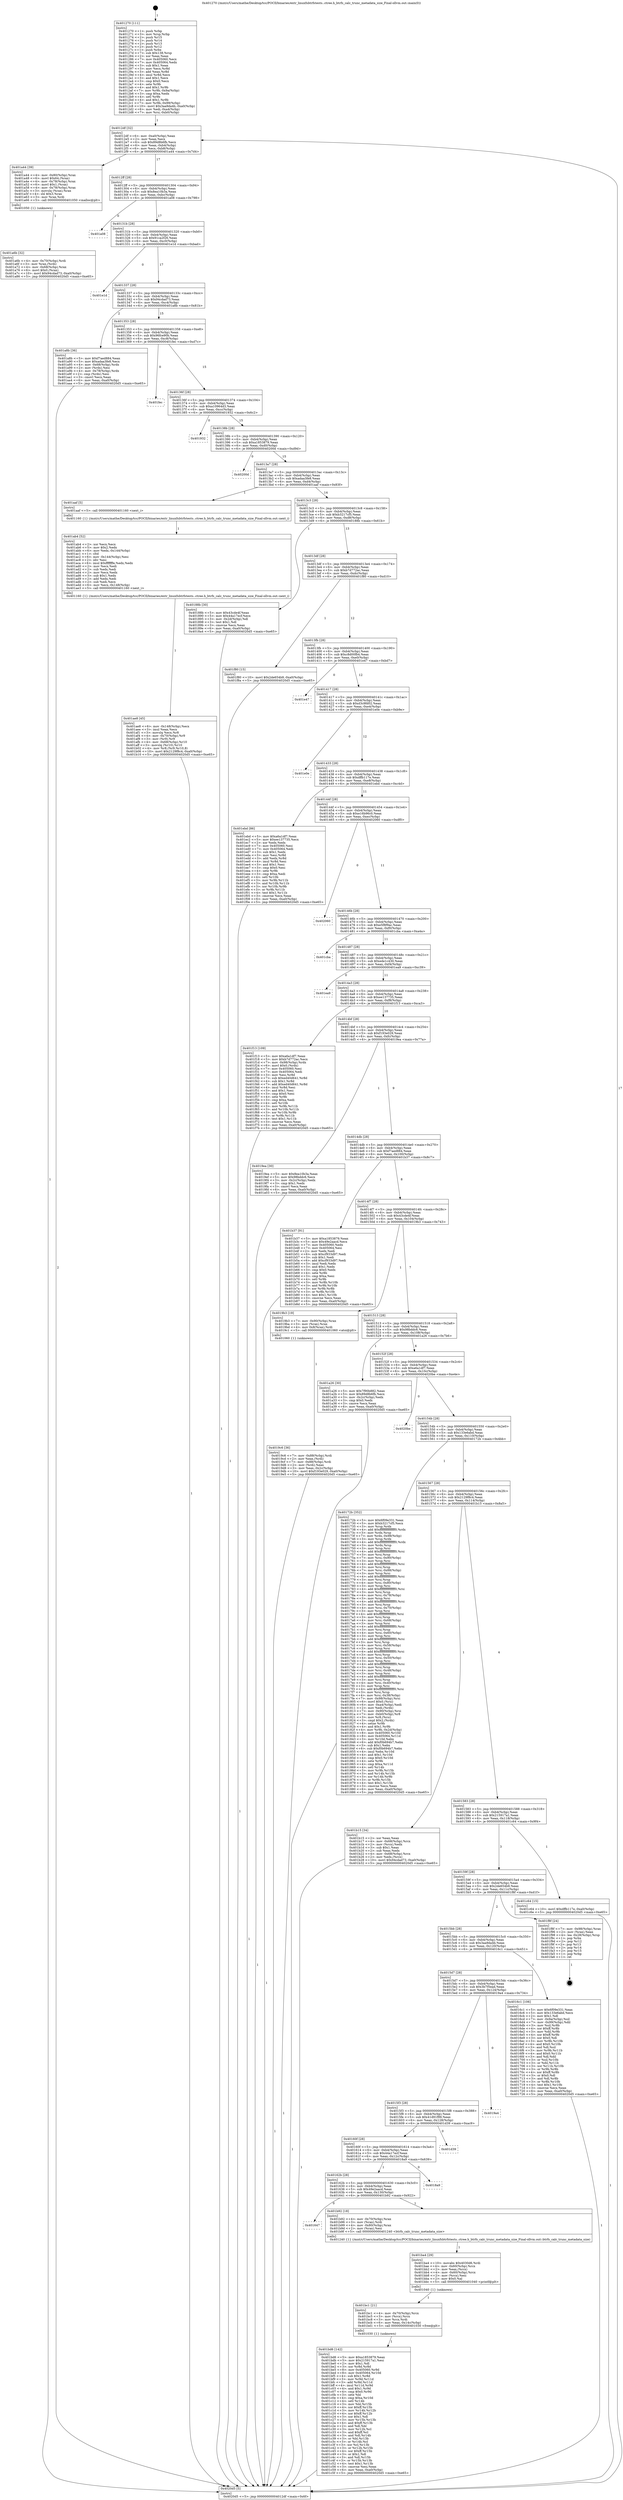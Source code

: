 digraph "0x401270" {
  label = "0x401270 (/mnt/c/Users/mathe/Desktop/tcc/POCII/binaries/extr_linuxfsbtrfstests..ctree.h_btrfs_calc_trunc_metadata_size_Final-ollvm.out::main(0))"
  labelloc = "t"
  node[shape=record]

  Entry [label="",width=0.3,height=0.3,shape=circle,fillcolor=black,style=filled]
  "0x4012df" [label="{
     0x4012df [32]\l
     | [instrs]\l
     &nbsp;&nbsp;0x4012df \<+6\>: mov -0xa0(%rbp),%eax\l
     &nbsp;&nbsp;0x4012e5 \<+2\>: mov %eax,%ecx\l
     &nbsp;&nbsp;0x4012e7 \<+6\>: sub $0x89d8b6fb,%ecx\l
     &nbsp;&nbsp;0x4012ed \<+6\>: mov %eax,-0xb4(%rbp)\l
     &nbsp;&nbsp;0x4012f3 \<+6\>: mov %ecx,-0xb8(%rbp)\l
     &nbsp;&nbsp;0x4012f9 \<+6\>: je 0000000000401a44 \<main+0x7d4\>\l
  }"]
  "0x401a44" [label="{
     0x401a44 [39]\l
     | [instrs]\l
     &nbsp;&nbsp;0x401a44 \<+4\>: mov -0x80(%rbp),%rax\l
     &nbsp;&nbsp;0x401a48 \<+6\>: movl $0x64,(%rax)\l
     &nbsp;&nbsp;0x401a4e \<+4\>: mov -0x78(%rbp),%rax\l
     &nbsp;&nbsp;0x401a52 \<+6\>: movl $0x1,(%rax)\l
     &nbsp;&nbsp;0x401a58 \<+4\>: mov -0x78(%rbp),%rax\l
     &nbsp;&nbsp;0x401a5c \<+3\>: movslq (%rax),%rax\l
     &nbsp;&nbsp;0x401a5f \<+4\>: shl $0x3,%rax\l
     &nbsp;&nbsp;0x401a63 \<+3\>: mov %rax,%rdi\l
     &nbsp;&nbsp;0x401a66 \<+5\>: call 0000000000401050 \<malloc@plt\>\l
     | [calls]\l
     &nbsp;&nbsp;0x401050 \{1\} (unknown)\l
  }"]
  "0x4012ff" [label="{
     0x4012ff [28]\l
     | [instrs]\l
     &nbsp;&nbsp;0x4012ff \<+5\>: jmp 0000000000401304 \<main+0x94\>\l
     &nbsp;&nbsp;0x401304 \<+6\>: mov -0xb4(%rbp),%eax\l
     &nbsp;&nbsp;0x40130a \<+5\>: sub $0x8ea10b3a,%eax\l
     &nbsp;&nbsp;0x40130f \<+6\>: mov %eax,-0xbc(%rbp)\l
     &nbsp;&nbsp;0x401315 \<+6\>: je 0000000000401a08 \<main+0x798\>\l
  }"]
  Exit [label="",width=0.3,height=0.3,shape=circle,fillcolor=black,style=filled,peripheries=2]
  "0x401a08" [label="{
     0x401a08\l
  }", style=dashed]
  "0x40131b" [label="{
     0x40131b [28]\l
     | [instrs]\l
     &nbsp;&nbsp;0x40131b \<+5\>: jmp 0000000000401320 \<main+0xb0\>\l
     &nbsp;&nbsp;0x401320 \<+6\>: mov -0xb4(%rbp),%eax\l
     &nbsp;&nbsp;0x401326 \<+5\>: sub $0x91ca2f26,%eax\l
     &nbsp;&nbsp;0x40132b \<+6\>: mov %eax,-0xc0(%rbp)\l
     &nbsp;&nbsp;0x401331 \<+6\>: je 0000000000401e1d \<main+0xbad\>\l
  }"]
  "0x401bd6" [label="{
     0x401bd6 [142]\l
     | [instrs]\l
     &nbsp;&nbsp;0x401bd6 \<+5\>: mov $0xa1853879,%eax\l
     &nbsp;&nbsp;0x401bdb \<+5\>: mov $0x215917a1,%esi\l
     &nbsp;&nbsp;0x401be0 \<+2\>: mov $0x1,%dl\l
     &nbsp;&nbsp;0x401be2 \<+3\>: xor %r8d,%r8d\l
     &nbsp;&nbsp;0x401be5 \<+8\>: mov 0x405060,%r9d\l
     &nbsp;&nbsp;0x401bed \<+8\>: mov 0x405064,%r10d\l
     &nbsp;&nbsp;0x401bf5 \<+4\>: sub $0x1,%r8d\l
     &nbsp;&nbsp;0x401bf9 \<+3\>: mov %r9d,%r11d\l
     &nbsp;&nbsp;0x401bfc \<+3\>: add %r8d,%r11d\l
     &nbsp;&nbsp;0x401bff \<+4\>: imul %r11d,%r9d\l
     &nbsp;&nbsp;0x401c03 \<+4\>: and $0x1,%r9d\l
     &nbsp;&nbsp;0x401c07 \<+4\>: cmp $0x0,%r9d\l
     &nbsp;&nbsp;0x401c0b \<+3\>: sete %bl\l
     &nbsp;&nbsp;0x401c0e \<+4\>: cmp $0xa,%r10d\l
     &nbsp;&nbsp;0x401c12 \<+4\>: setl %r14b\l
     &nbsp;&nbsp;0x401c16 \<+3\>: mov %bl,%r15b\l
     &nbsp;&nbsp;0x401c19 \<+4\>: xor $0xff,%r15b\l
     &nbsp;&nbsp;0x401c1d \<+3\>: mov %r14b,%r12b\l
     &nbsp;&nbsp;0x401c20 \<+4\>: xor $0xff,%r12b\l
     &nbsp;&nbsp;0x401c24 \<+3\>: xor $0x1,%dl\l
     &nbsp;&nbsp;0x401c27 \<+3\>: mov %r15b,%r13b\l
     &nbsp;&nbsp;0x401c2a \<+4\>: and $0xff,%r13b\l
     &nbsp;&nbsp;0x401c2e \<+2\>: and %dl,%bl\l
     &nbsp;&nbsp;0x401c30 \<+3\>: mov %r12b,%cl\l
     &nbsp;&nbsp;0x401c33 \<+3\>: and $0xff,%cl\l
     &nbsp;&nbsp;0x401c36 \<+3\>: and %dl,%r14b\l
     &nbsp;&nbsp;0x401c39 \<+3\>: or %bl,%r13b\l
     &nbsp;&nbsp;0x401c3c \<+3\>: or %r14b,%cl\l
     &nbsp;&nbsp;0x401c3f \<+3\>: xor %cl,%r13b\l
     &nbsp;&nbsp;0x401c42 \<+3\>: or %r12b,%r15b\l
     &nbsp;&nbsp;0x401c45 \<+4\>: xor $0xff,%r15b\l
     &nbsp;&nbsp;0x401c49 \<+3\>: or $0x1,%dl\l
     &nbsp;&nbsp;0x401c4c \<+3\>: and %dl,%r15b\l
     &nbsp;&nbsp;0x401c4f \<+3\>: or %r15b,%r13b\l
     &nbsp;&nbsp;0x401c52 \<+4\>: test $0x1,%r13b\l
     &nbsp;&nbsp;0x401c56 \<+3\>: cmovne %esi,%eax\l
     &nbsp;&nbsp;0x401c59 \<+6\>: mov %eax,-0xa0(%rbp)\l
     &nbsp;&nbsp;0x401c5f \<+5\>: jmp 00000000004020d5 \<main+0xe65\>\l
  }"]
  "0x401e1d" [label="{
     0x401e1d\l
  }", style=dashed]
  "0x401337" [label="{
     0x401337 [28]\l
     | [instrs]\l
     &nbsp;&nbsp;0x401337 \<+5\>: jmp 000000000040133c \<main+0xcc\>\l
     &nbsp;&nbsp;0x40133c \<+6\>: mov -0xb4(%rbp),%eax\l
     &nbsp;&nbsp;0x401342 \<+5\>: sub $0x94cdad73,%eax\l
     &nbsp;&nbsp;0x401347 \<+6\>: mov %eax,-0xc4(%rbp)\l
     &nbsp;&nbsp;0x40134d \<+6\>: je 0000000000401a8b \<main+0x81b\>\l
  }"]
  "0x401bc1" [label="{
     0x401bc1 [21]\l
     | [instrs]\l
     &nbsp;&nbsp;0x401bc1 \<+4\>: mov -0x70(%rbp),%rcx\l
     &nbsp;&nbsp;0x401bc5 \<+3\>: mov (%rcx),%rcx\l
     &nbsp;&nbsp;0x401bc8 \<+3\>: mov %rcx,%rdi\l
     &nbsp;&nbsp;0x401bcb \<+6\>: mov %eax,-0x14c(%rbp)\l
     &nbsp;&nbsp;0x401bd1 \<+5\>: call 0000000000401030 \<free@plt\>\l
     | [calls]\l
     &nbsp;&nbsp;0x401030 \{1\} (unknown)\l
  }"]
  "0x401a8b" [label="{
     0x401a8b [36]\l
     | [instrs]\l
     &nbsp;&nbsp;0x401a8b \<+5\>: mov $0xf7aed884,%eax\l
     &nbsp;&nbsp;0x401a90 \<+5\>: mov $0xadaa3fe8,%ecx\l
     &nbsp;&nbsp;0x401a95 \<+4\>: mov -0x68(%rbp),%rdx\l
     &nbsp;&nbsp;0x401a99 \<+2\>: mov (%rdx),%esi\l
     &nbsp;&nbsp;0x401a9b \<+4\>: mov -0x78(%rbp),%rdx\l
     &nbsp;&nbsp;0x401a9f \<+2\>: cmp (%rdx),%esi\l
     &nbsp;&nbsp;0x401aa1 \<+3\>: cmovl %ecx,%eax\l
     &nbsp;&nbsp;0x401aa4 \<+6\>: mov %eax,-0xa0(%rbp)\l
     &nbsp;&nbsp;0x401aaa \<+5\>: jmp 00000000004020d5 \<main+0xe65\>\l
  }"]
  "0x401353" [label="{
     0x401353 [28]\l
     | [instrs]\l
     &nbsp;&nbsp;0x401353 \<+5\>: jmp 0000000000401358 \<main+0xe8\>\l
     &nbsp;&nbsp;0x401358 \<+6\>: mov -0xb4(%rbp),%eax\l
     &nbsp;&nbsp;0x40135e \<+5\>: sub $0x96fce90b,%eax\l
     &nbsp;&nbsp;0x401363 \<+6\>: mov %eax,-0xc8(%rbp)\l
     &nbsp;&nbsp;0x401369 \<+6\>: je 0000000000401fec \<main+0xd7c\>\l
  }"]
  "0x401ba4" [label="{
     0x401ba4 [29]\l
     | [instrs]\l
     &nbsp;&nbsp;0x401ba4 \<+10\>: movabs $0x4030d6,%rdi\l
     &nbsp;&nbsp;0x401bae \<+4\>: mov -0x60(%rbp),%rcx\l
     &nbsp;&nbsp;0x401bb2 \<+2\>: mov %eax,(%rcx)\l
     &nbsp;&nbsp;0x401bb4 \<+4\>: mov -0x60(%rbp),%rcx\l
     &nbsp;&nbsp;0x401bb8 \<+2\>: mov (%rcx),%esi\l
     &nbsp;&nbsp;0x401bba \<+2\>: mov $0x0,%al\l
     &nbsp;&nbsp;0x401bbc \<+5\>: call 0000000000401040 \<printf@plt\>\l
     | [calls]\l
     &nbsp;&nbsp;0x401040 \{1\} (unknown)\l
  }"]
  "0x401fec" [label="{
     0x401fec\l
  }", style=dashed]
  "0x40136f" [label="{
     0x40136f [28]\l
     | [instrs]\l
     &nbsp;&nbsp;0x40136f \<+5\>: jmp 0000000000401374 \<main+0x104\>\l
     &nbsp;&nbsp;0x401374 \<+6\>: mov -0xb4(%rbp),%eax\l
     &nbsp;&nbsp;0x40137a \<+5\>: sub $0xa10964d3,%eax\l
     &nbsp;&nbsp;0x40137f \<+6\>: mov %eax,-0xcc(%rbp)\l
     &nbsp;&nbsp;0x401385 \<+6\>: je 0000000000401932 \<main+0x6c2\>\l
  }"]
  "0x401647" [label="{
     0x401647\l
  }", style=dashed]
  "0x401932" [label="{
     0x401932\l
  }", style=dashed]
  "0x40138b" [label="{
     0x40138b [28]\l
     | [instrs]\l
     &nbsp;&nbsp;0x40138b \<+5\>: jmp 0000000000401390 \<main+0x120\>\l
     &nbsp;&nbsp;0x401390 \<+6\>: mov -0xb4(%rbp),%eax\l
     &nbsp;&nbsp;0x401396 \<+5\>: sub $0xa1853879,%eax\l
     &nbsp;&nbsp;0x40139b \<+6\>: mov %eax,-0xd0(%rbp)\l
     &nbsp;&nbsp;0x4013a1 \<+6\>: je 000000000040200d \<main+0xd9d\>\l
  }"]
  "0x401b92" [label="{
     0x401b92 [18]\l
     | [instrs]\l
     &nbsp;&nbsp;0x401b92 \<+4\>: mov -0x70(%rbp),%rax\l
     &nbsp;&nbsp;0x401b96 \<+3\>: mov (%rax),%rdi\l
     &nbsp;&nbsp;0x401b99 \<+4\>: mov -0x80(%rbp),%rax\l
     &nbsp;&nbsp;0x401b9d \<+2\>: mov (%rax),%esi\l
     &nbsp;&nbsp;0x401b9f \<+5\>: call 0000000000401240 \<btrfs_calc_trunc_metadata_size\>\l
     | [calls]\l
     &nbsp;&nbsp;0x401240 \{1\} (/mnt/c/Users/mathe/Desktop/tcc/POCII/binaries/extr_linuxfsbtrfstests..ctree.h_btrfs_calc_trunc_metadata_size_Final-ollvm.out::btrfs_calc_trunc_metadata_size)\l
  }"]
  "0x40200d" [label="{
     0x40200d\l
  }", style=dashed]
  "0x4013a7" [label="{
     0x4013a7 [28]\l
     | [instrs]\l
     &nbsp;&nbsp;0x4013a7 \<+5\>: jmp 00000000004013ac \<main+0x13c\>\l
     &nbsp;&nbsp;0x4013ac \<+6\>: mov -0xb4(%rbp),%eax\l
     &nbsp;&nbsp;0x4013b2 \<+5\>: sub $0xadaa3fe8,%eax\l
     &nbsp;&nbsp;0x4013b7 \<+6\>: mov %eax,-0xd4(%rbp)\l
     &nbsp;&nbsp;0x4013bd \<+6\>: je 0000000000401aaf \<main+0x83f\>\l
  }"]
  "0x40162b" [label="{
     0x40162b [28]\l
     | [instrs]\l
     &nbsp;&nbsp;0x40162b \<+5\>: jmp 0000000000401630 \<main+0x3c0\>\l
     &nbsp;&nbsp;0x401630 \<+6\>: mov -0xb4(%rbp),%eax\l
     &nbsp;&nbsp;0x401636 \<+5\>: sub $0x49e2aacd,%eax\l
     &nbsp;&nbsp;0x40163b \<+6\>: mov %eax,-0x130(%rbp)\l
     &nbsp;&nbsp;0x401641 \<+6\>: je 0000000000401b92 \<main+0x922\>\l
  }"]
  "0x401aaf" [label="{
     0x401aaf [5]\l
     | [instrs]\l
     &nbsp;&nbsp;0x401aaf \<+5\>: call 0000000000401160 \<next_i\>\l
     | [calls]\l
     &nbsp;&nbsp;0x401160 \{1\} (/mnt/c/Users/mathe/Desktop/tcc/POCII/binaries/extr_linuxfsbtrfstests..ctree.h_btrfs_calc_trunc_metadata_size_Final-ollvm.out::next_i)\l
  }"]
  "0x4013c3" [label="{
     0x4013c3 [28]\l
     | [instrs]\l
     &nbsp;&nbsp;0x4013c3 \<+5\>: jmp 00000000004013c8 \<main+0x158\>\l
     &nbsp;&nbsp;0x4013c8 \<+6\>: mov -0xb4(%rbp),%eax\l
     &nbsp;&nbsp;0x4013ce \<+5\>: sub $0xb3217cf5,%eax\l
     &nbsp;&nbsp;0x4013d3 \<+6\>: mov %eax,-0xd8(%rbp)\l
     &nbsp;&nbsp;0x4013d9 \<+6\>: je 000000000040188b \<main+0x61b\>\l
  }"]
  "0x4018a9" [label="{
     0x4018a9\l
  }", style=dashed]
  "0x40188b" [label="{
     0x40188b [30]\l
     | [instrs]\l
     &nbsp;&nbsp;0x40188b \<+5\>: mov $0x43cde4f,%eax\l
     &nbsp;&nbsp;0x401890 \<+5\>: mov $0x44a17ecf,%ecx\l
     &nbsp;&nbsp;0x401895 \<+3\>: mov -0x2d(%rbp),%dl\l
     &nbsp;&nbsp;0x401898 \<+3\>: test $0x1,%dl\l
     &nbsp;&nbsp;0x40189b \<+3\>: cmovne %ecx,%eax\l
     &nbsp;&nbsp;0x40189e \<+6\>: mov %eax,-0xa0(%rbp)\l
     &nbsp;&nbsp;0x4018a4 \<+5\>: jmp 00000000004020d5 \<main+0xe65\>\l
  }"]
  "0x4013df" [label="{
     0x4013df [28]\l
     | [instrs]\l
     &nbsp;&nbsp;0x4013df \<+5\>: jmp 00000000004013e4 \<main+0x174\>\l
     &nbsp;&nbsp;0x4013e4 \<+6\>: mov -0xb4(%rbp),%eax\l
     &nbsp;&nbsp;0x4013ea \<+5\>: sub $0xb7d772ac,%eax\l
     &nbsp;&nbsp;0x4013ef \<+6\>: mov %eax,-0xdc(%rbp)\l
     &nbsp;&nbsp;0x4013f5 \<+6\>: je 0000000000401f80 \<main+0xd10\>\l
  }"]
  "0x40160f" [label="{
     0x40160f [28]\l
     | [instrs]\l
     &nbsp;&nbsp;0x40160f \<+5\>: jmp 0000000000401614 \<main+0x3a4\>\l
     &nbsp;&nbsp;0x401614 \<+6\>: mov -0xb4(%rbp),%eax\l
     &nbsp;&nbsp;0x40161a \<+5\>: sub $0x44a17ecf,%eax\l
     &nbsp;&nbsp;0x40161f \<+6\>: mov %eax,-0x12c(%rbp)\l
     &nbsp;&nbsp;0x401625 \<+6\>: je 00000000004018a9 \<main+0x639\>\l
  }"]
  "0x401f80" [label="{
     0x401f80 [15]\l
     | [instrs]\l
     &nbsp;&nbsp;0x401f80 \<+10\>: movl $0x2de654b9,-0xa0(%rbp)\l
     &nbsp;&nbsp;0x401f8a \<+5\>: jmp 00000000004020d5 \<main+0xe65\>\l
  }"]
  "0x4013fb" [label="{
     0x4013fb [28]\l
     | [instrs]\l
     &nbsp;&nbsp;0x4013fb \<+5\>: jmp 0000000000401400 \<main+0x190\>\l
     &nbsp;&nbsp;0x401400 \<+6\>: mov -0xb4(%rbp),%eax\l
     &nbsp;&nbsp;0x401406 \<+5\>: sub $0xc8d00fb4,%eax\l
     &nbsp;&nbsp;0x40140b \<+6\>: mov %eax,-0xe0(%rbp)\l
     &nbsp;&nbsp;0x401411 \<+6\>: je 0000000000401e47 \<main+0xbd7\>\l
  }"]
  "0x401d39" [label="{
     0x401d39\l
  }", style=dashed]
  "0x401e47" [label="{
     0x401e47\l
  }", style=dashed]
  "0x401417" [label="{
     0x401417 [28]\l
     | [instrs]\l
     &nbsp;&nbsp;0x401417 \<+5\>: jmp 000000000040141c \<main+0x1ac\>\l
     &nbsp;&nbsp;0x40141c \<+6\>: mov -0xb4(%rbp),%eax\l
     &nbsp;&nbsp;0x401422 \<+5\>: sub $0xd3c9fd02,%eax\l
     &nbsp;&nbsp;0x401427 \<+6\>: mov %eax,-0xe4(%rbp)\l
     &nbsp;&nbsp;0x40142d \<+6\>: je 0000000000401e0e \<main+0xb9e\>\l
  }"]
  "0x4015f3" [label="{
     0x4015f3 [28]\l
     | [instrs]\l
     &nbsp;&nbsp;0x4015f3 \<+5\>: jmp 00000000004015f8 \<main+0x388\>\l
     &nbsp;&nbsp;0x4015f8 \<+6\>: mov -0xb4(%rbp),%eax\l
     &nbsp;&nbsp;0x4015fe \<+5\>: sub $0x41d91f99,%eax\l
     &nbsp;&nbsp;0x401603 \<+6\>: mov %eax,-0x128(%rbp)\l
     &nbsp;&nbsp;0x401609 \<+6\>: je 0000000000401d39 \<main+0xac9\>\l
  }"]
  "0x401e0e" [label="{
     0x401e0e\l
  }", style=dashed]
  "0x401433" [label="{
     0x401433 [28]\l
     | [instrs]\l
     &nbsp;&nbsp;0x401433 \<+5\>: jmp 0000000000401438 \<main+0x1c8\>\l
     &nbsp;&nbsp;0x401438 \<+6\>: mov -0xb4(%rbp),%eax\l
     &nbsp;&nbsp;0x40143e \<+5\>: sub $0xdffb117e,%eax\l
     &nbsp;&nbsp;0x401443 \<+6\>: mov %eax,-0xe8(%rbp)\l
     &nbsp;&nbsp;0x401449 \<+6\>: je 0000000000401ebd \<main+0xc4d\>\l
  }"]
  "0x4019a4" [label="{
     0x4019a4\l
  }", style=dashed]
  "0x401ebd" [label="{
     0x401ebd [86]\l
     | [instrs]\l
     &nbsp;&nbsp;0x401ebd \<+5\>: mov $0xa6a1df7,%eax\l
     &nbsp;&nbsp;0x401ec2 \<+5\>: mov $0xee137735,%ecx\l
     &nbsp;&nbsp;0x401ec7 \<+2\>: xor %edx,%edx\l
     &nbsp;&nbsp;0x401ec9 \<+7\>: mov 0x405060,%esi\l
     &nbsp;&nbsp;0x401ed0 \<+7\>: mov 0x405064,%edi\l
     &nbsp;&nbsp;0x401ed7 \<+3\>: sub $0x1,%edx\l
     &nbsp;&nbsp;0x401eda \<+3\>: mov %esi,%r8d\l
     &nbsp;&nbsp;0x401edd \<+3\>: add %edx,%r8d\l
     &nbsp;&nbsp;0x401ee0 \<+4\>: imul %r8d,%esi\l
     &nbsp;&nbsp;0x401ee4 \<+3\>: and $0x1,%esi\l
     &nbsp;&nbsp;0x401ee7 \<+3\>: cmp $0x0,%esi\l
     &nbsp;&nbsp;0x401eea \<+4\>: sete %r9b\l
     &nbsp;&nbsp;0x401eee \<+3\>: cmp $0xa,%edi\l
     &nbsp;&nbsp;0x401ef1 \<+4\>: setl %r10b\l
     &nbsp;&nbsp;0x401ef5 \<+3\>: mov %r9b,%r11b\l
     &nbsp;&nbsp;0x401ef8 \<+3\>: and %r10b,%r11b\l
     &nbsp;&nbsp;0x401efb \<+3\>: xor %r10b,%r9b\l
     &nbsp;&nbsp;0x401efe \<+3\>: or %r9b,%r11b\l
     &nbsp;&nbsp;0x401f01 \<+4\>: test $0x1,%r11b\l
     &nbsp;&nbsp;0x401f05 \<+3\>: cmovne %ecx,%eax\l
     &nbsp;&nbsp;0x401f08 \<+6\>: mov %eax,-0xa0(%rbp)\l
     &nbsp;&nbsp;0x401f0e \<+5\>: jmp 00000000004020d5 \<main+0xe65\>\l
  }"]
  "0x40144f" [label="{
     0x40144f [28]\l
     | [instrs]\l
     &nbsp;&nbsp;0x40144f \<+5\>: jmp 0000000000401454 \<main+0x1e4\>\l
     &nbsp;&nbsp;0x401454 \<+6\>: mov -0xb4(%rbp),%eax\l
     &nbsp;&nbsp;0x40145a \<+5\>: sub $0xe16b96c0,%eax\l
     &nbsp;&nbsp;0x40145f \<+6\>: mov %eax,-0xec(%rbp)\l
     &nbsp;&nbsp;0x401465 \<+6\>: je 0000000000402060 \<main+0xdf0\>\l
  }"]
  "0x401ae8" [label="{
     0x401ae8 [45]\l
     | [instrs]\l
     &nbsp;&nbsp;0x401ae8 \<+6\>: mov -0x148(%rbp),%ecx\l
     &nbsp;&nbsp;0x401aee \<+3\>: imul %eax,%ecx\l
     &nbsp;&nbsp;0x401af1 \<+3\>: movslq %ecx,%r8\l
     &nbsp;&nbsp;0x401af4 \<+4\>: mov -0x70(%rbp),%r9\l
     &nbsp;&nbsp;0x401af8 \<+3\>: mov (%r9),%r9\l
     &nbsp;&nbsp;0x401afb \<+4\>: mov -0x68(%rbp),%r10\l
     &nbsp;&nbsp;0x401aff \<+3\>: movslq (%r10),%r10\l
     &nbsp;&nbsp;0x401b02 \<+4\>: mov %r8,(%r9,%r10,8)\l
     &nbsp;&nbsp;0x401b06 \<+10\>: movl $0x2129f8c4,-0xa0(%rbp)\l
     &nbsp;&nbsp;0x401b10 \<+5\>: jmp 00000000004020d5 \<main+0xe65\>\l
  }"]
  "0x402060" [label="{
     0x402060\l
  }", style=dashed]
  "0x40146b" [label="{
     0x40146b [28]\l
     | [instrs]\l
     &nbsp;&nbsp;0x40146b \<+5\>: jmp 0000000000401470 \<main+0x200\>\l
     &nbsp;&nbsp;0x401470 \<+6\>: mov -0xb4(%rbp),%eax\l
     &nbsp;&nbsp;0x401476 \<+5\>: sub $0xe5f8f9ac,%eax\l
     &nbsp;&nbsp;0x40147b \<+6\>: mov %eax,-0xf0(%rbp)\l
     &nbsp;&nbsp;0x401481 \<+6\>: je 0000000000401cba \<main+0xa4a\>\l
  }"]
  "0x401ab4" [label="{
     0x401ab4 [52]\l
     | [instrs]\l
     &nbsp;&nbsp;0x401ab4 \<+2\>: xor %ecx,%ecx\l
     &nbsp;&nbsp;0x401ab6 \<+5\>: mov $0x2,%edx\l
     &nbsp;&nbsp;0x401abb \<+6\>: mov %edx,-0x144(%rbp)\l
     &nbsp;&nbsp;0x401ac1 \<+1\>: cltd\l
     &nbsp;&nbsp;0x401ac2 \<+6\>: mov -0x144(%rbp),%esi\l
     &nbsp;&nbsp;0x401ac8 \<+2\>: idiv %esi\l
     &nbsp;&nbsp;0x401aca \<+6\>: imul $0xfffffffe,%edx,%edx\l
     &nbsp;&nbsp;0x401ad0 \<+2\>: mov %ecx,%edi\l
     &nbsp;&nbsp;0x401ad2 \<+2\>: sub %edx,%edi\l
     &nbsp;&nbsp;0x401ad4 \<+2\>: mov %ecx,%edx\l
     &nbsp;&nbsp;0x401ad6 \<+3\>: sub $0x1,%edx\l
     &nbsp;&nbsp;0x401ad9 \<+2\>: add %edx,%edi\l
     &nbsp;&nbsp;0x401adb \<+2\>: sub %edi,%ecx\l
     &nbsp;&nbsp;0x401add \<+6\>: mov %ecx,-0x148(%rbp)\l
     &nbsp;&nbsp;0x401ae3 \<+5\>: call 0000000000401160 \<next_i\>\l
     | [calls]\l
     &nbsp;&nbsp;0x401160 \{1\} (/mnt/c/Users/mathe/Desktop/tcc/POCII/binaries/extr_linuxfsbtrfstests..ctree.h_btrfs_calc_trunc_metadata_size_Final-ollvm.out::next_i)\l
  }"]
  "0x401cba" [label="{
     0x401cba\l
  }", style=dashed]
  "0x401487" [label="{
     0x401487 [28]\l
     | [instrs]\l
     &nbsp;&nbsp;0x401487 \<+5\>: jmp 000000000040148c \<main+0x21c\>\l
     &nbsp;&nbsp;0x40148c \<+6\>: mov -0xb4(%rbp),%eax\l
     &nbsp;&nbsp;0x401492 \<+5\>: sub $0xede1c430,%eax\l
     &nbsp;&nbsp;0x401497 \<+6\>: mov %eax,-0xf4(%rbp)\l
     &nbsp;&nbsp;0x40149d \<+6\>: je 0000000000401ea9 \<main+0xc39\>\l
  }"]
  "0x401a6b" [label="{
     0x401a6b [32]\l
     | [instrs]\l
     &nbsp;&nbsp;0x401a6b \<+4\>: mov -0x70(%rbp),%rdi\l
     &nbsp;&nbsp;0x401a6f \<+3\>: mov %rax,(%rdi)\l
     &nbsp;&nbsp;0x401a72 \<+4\>: mov -0x68(%rbp),%rax\l
     &nbsp;&nbsp;0x401a76 \<+6\>: movl $0x0,(%rax)\l
     &nbsp;&nbsp;0x401a7c \<+10\>: movl $0x94cdad73,-0xa0(%rbp)\l
     &nbsp;&nbsp;0x401a86 \<+5\>: jmp 00000000004020d5 \<main+0xe65\>\l
  }"]
  "0x401ea9" [label="{
     0x401ea9\l
  }", style=dashed]
  "0x4014a3" [label="{
     0x4014a3 [28]\l
     | [instrs]\l
     &nbsp;&nbsp;0x4014a3 \<+5\>: jmp 00000000004014a8 \<main+0x238\>\l
     &nbsp;&nbsp;0x4014a8 \<+6\>: mov -0xb4(%rbp),%eax\l
     &nbsp;&nbsp;0x4014ae \<+5\>: sub $0xee137735,%eax\l
     &nbsp;&nbsp;0x4014b3 \<+6\>: mov %eax,-0xf8(%rbp)\l
     &nbsp;&nbsp;0x4014b9 \<+6\>: je 0000000000401f13 \<main+0xca3\>\l
  }"]
  "0x4019c6" [label="{
     0x4019c6 [36]\l
     | [instrs]\l
     &nbsp;&nbsp;0x4019c6 \<+7\>: mov -0x88(%rbp),%rdi\l
     &nbsp;&nbsp;0x4019cd \<+2\>: mov %eax,(%rdi)\l
     &nbsp;&nbsp;0x4019cf \<+7\>: mov -0x88(%rbp),%rdi\l
     &nbsp;&nbsp;0x4019d6 \<+2\>: mov (%rdi),%eax\l
     &nbsp;&nbsp;0x4019d8 \<+3\>: mov %eax,-0x2c(%rbp)\l
     &nbsp;&nbsp;0x4019db \<+10\>: movl $0xf193e029,-0xa0(%rbp)\l
     &nbsp;&nbsp;0x4019e5 \<+5\>: jmp 00000000004020d5 \<main+0xe65\>\l
  }"]
  "0x401f13" [label="{
     0x401f13 [109]\l
     | [instrs]\l
     &nbsp;&nbsp;0x401f13 \<+5\>: mov $0xa6a1df7,%eax\l
     &nbsp;&nbsp;0x401f18 \<+5\>: mov $0xb7d772ac,%ecx\l
     &nbsp;&nbsp;0x401f1d \<+7\>: mov -0x98(%rbp),%rdx\l
     &nbsp;&nbsp;0x401f24 \<+6\>: movl $0x0,(%rdx)\l
     &nbsp;&nbsp;0x401f2a \<+7\>: mov 0x405060,%esi\l
     &nbsp;&nbsp;0x401f31 \<+7\>: mov 0x405064,%edi\l
     &nbsp;&nbsp;0x401f38 \<+3\>: mov %esi,%r8d\l
     &nbsp;&nbsp;0x401f3b \<+7\>: sub $0xed40d641,%r8d\l
     &nbsp;&nbsp;0x401f42 \<+4\>: sub $0x1,%r8d\l
     &nbsp;&nbsp;0x401f46 \<+7\>: add $0xed40d641,%r8d\l
     &nbsp;&nbsp;0x401f4d \<+4\>: imul %r8d,%esi\l
     &nbsp;&nbsp;0x401f51 \<+3\>: and $0x1,%esi\l
     &nbsp;&nbsp;0x401f54 \<+3\>: cmp $0x0,%esi\l
     &nbsp;&nbsp;0x401f57 \<+4\>: sete %r9b\l
     &nbsp;&nbsp;0x401f5b \<+3\>: cmp $0xa,%edi\l
     &nbsp;&nbsp;0x401f5e \<+4\>: setl %r10b\l
     &nbsp;&nbsp;0x401f62 \<+3\>: mov %r9b,%r11b\l
     &nbsp;&nbsp;0x401f65 \<+3\>: and %r10b,%r11b\l
     &nbsp;&nbsp;0x401f68 \<+3\>: xor %r10b,%r9b\l
     &nbsp;&nbsp;0x401f6b \<+3\>: or %r9b,%r11b\l
     &nbsp;&nbsp;0x401f6e \<+4\>: test $0x1,%r11b\l
     &nbsp;&nbsp;0x401f72 \<+3\>: cmovne %ecx,%eax\l
     &nbsp;&nbsp;0x401f75 \<+6\>: mov %eax,-0xa0(%rbp)\l
     &nbsp;&nbsp;0x401f7b \<+5\>: jmp 00000000004020d5 \<main+0xe65\>\l
  }"]
  "0x4014bf" [label="{
     0x4014bf [28]\l
     | [instrs]\l
     &nbsp;&nbsp;0x4014bf \<+5\>: jmp 00000000004014c4 \<main+0x254\>\l
     &nbsp;&nbsp;0x4014c4 \<+6\>: mov -0xb4(%rbp),%eax\l
     &nbsp;&nbsp;0x4014ca \<+5\>: sub $0xf193e029,%eax\l
     &nbsp;&nbsp;0x4014cf \<+6\>: mov %eax,-0xfc(%rbp)\l
     &nbsp;&nbsp;0x4014d5 \<+6\>: je 00000000004019ea \<main+0x77a\>\l
  }"]
  "0x401270" [label="{
     0x401270 [111]\l
     | [instrs]\l
     &nbsp;&nbsp;0x401270 \<+1\>: push %rbp\l
     &nbsp;&nbsp;0x401271 \<+3\>: mov %rsp,%rbp\l
     &nbsp;&nbsp;0x401274 \<+2\>: push %r15\l
     &nbsp;&nbsp;0x401276 \<+2\>: push %r14\l
     &nbsp;&nbsp;0x401278 \<+2\>: push %r13\l
     &nbsp;&nbsp;0x40127a \<+2\>: push %r12\l
     &nbsp;&nbsp;0x40127c \<+1\>: push %rbx\l
     &nbsp;&nbsp;0x40127d \<+7\>: sub $0x138,%rsp\l
     &nbsp;&nbsp;0x401284 \<+2\>: xor %eax,%eax\l
     &nbsp;&nbsp;0x401286 \<+7\>: mov 0x405060,%ecx\l
     &nbsp;&nbsp;0x40128d \<+7\>: mov 0x405064,%edx\l
     &nbsp;&nbsp;0x401294 \<+3\>: sub $0x1,%eax\l
     &nbsp;&nbsp;0x401297 \<+3\>: mov %ecx,%r8d\l
     &nbsp;&nbsp;0x40129a \<+3\>: add %eax,%r8d\l
     &nbsp;&nbsp;0x40129d \<+4\>: imul %r8d,%ecx\l
     &nbsp;&nbsp;0x4012a1 \<+3\>: and $0x1,%ecx\l
     &nbsp;&nbsp;0x4012a4 \<+3\>: cmp $0x0,%ecx\l
     &nbsp;&nbsp;0x4012a7 \<+4\>: sete %r9b\l
     &nbsp;&nbsp;0x4012ab \<+4\>: and $0x1,%r9b\l
     &nbsp;&nbsp;0x4012af \<+7\>: mov %r9b,-0x9a(%rbp)\l
     &nbsp;&nbsp;0x4012b6 \<+3\>: cmp $0xa,%edx\l
     &nbsp;&nbsp;0x4012b9 \<+4\>: setl %r9b\l
     &nbsp;&nbsp;0x4012bd \<+4\>: and $0x1,%r9b\l
     &nbsp;&nbsp;0x4012c1 \<+7\>: mov %r9b,-0x99(%rbp)\l
     &nbsp;&nbsp;0x4012c8 \<+10\>: movl $0x3aa9da4b,-0xa0(%rbp)\l
     &nbsp;&nbsp;0x4012d2 \<+6\>: mov %edi,-0xa4(%rbp)\l
     &nbsp;&nbsp;0x4012d8 \<+7\>: mov %rsi,-0xb0(%rbp)\l
  }"]
  "0x4019ea" [label="{
     0x4019ea [30]\l
     | [instrs]\l
     &nbsp;&nbsp;0x4019ea \<+5\>: mov $0x8ea10b3a,%eax\l
     &nbsp;&nbsp;0x4019ef \<+5\>: mov $0x98bddc6,%ecx\l
     &nbsp;&nbsp;0x4019f4 \<+3\>: mov -0x2c(%rbp),%edx\l
     &nbsp;&nbsp;0x4019f7 \<+3\>: cmp $0x1,%edx\l
     &nbsp;&nbsp;0x4019fa \<+3\>: cmovl %ecx,%eax\l
     &nbsp;&nbsp;0x4019fd \<+6\>: mov %eax,-0xa0(%rbp)\l
     &nbsp;&nbsp;0x401a03 \<+5\>: jmp 00000000004020d5 \<main+0xe65\>\l
  }"]
  "0x4014db" [label="{
     0x4014db [28]\l
     | [instrs]\l
     &nbsp;&nbsp;0x4014db \<+5\>: jmp 00000000004014e0 \<main+0x270\>\l
     &nbsp;&nbsp;0x4014e0 \<+6\>: mov -0xb4(%rbp),%eax\l
     &nbsp;&nbsp;0x4014e6 \<+5\>: sub $0xf7aed884,%eax\l
     &nbsp;&nbsp;0x4014eb \<+6\>: mov %eax,-0x100(%rbp)\l
     &nbsp;&nbsp;0x4014f1 \<+6\>: je 0000000000401b37 \<main+0x8c7\>\l
  }"]
  "0x4020d5" [label="{
     0x4020d5 [5]\l
     | [instrs]\l
     &nbsp;&nbsp;0x4020d5 \<+5\>: jmp 00000000004012df \<main+0x6f\>\l
  }"]
  "0x401b37" [label="{
     0x401b37 [91]\l
     | [instrs]\l
     &nbsp;&nbsp;0x401b37 \<+5\>: mov $0xa1853879,%eax\l
     &nbsp;&nbsp;0x401b3c \<+5\>: mov $0x49e2aacd,%ecx\l
     &nbsp;&nbsp;0x401b41 \<+7\>: mov 0x405060,%edx\l
     &nbsp;&nbsp;0x401b48 \<+7\>: mov 0x405064,%esi\l
     &nbsp;&nbsp;0x401b4f \<+2\>: mov %edx,%edi\l
     &nbsp;&nbsp;0x401b51 \<+6\>: sub $0xcf933d97,%edi\l
     &nbsp;&nbsp;0x401b57 \<+3\>: sub $0x1,%edi\l
     &nbsp;&nbsp;0x401b5a \<+6\>: add $0xcf933d97,%edi\l
     &nbsp;&nbsp;0x401b60 \<+3\>: imul %edi,%edx\l
     &nbsp;&nbsp;0x401b63 \<+3\>: and $0x1,%edx\l
     &nbsp;&nbsp;0x401b66 \<+3\>: cmp $0x0,%edx\l
     &nbsp;&nbsp;0x401b69 \<+4\>: sete %r8b\l
     &nbsp;&nbsp;0x401b6d \<+3\>: cmp $0xa,%esi\l
     &nbsp;&nbsp;0x401b70 \<+4\>: setl %r9b\l
     &nbsp;&nbsp;0x401b74 \<+3\>: mov %r8b,%r10b\l
     &nbsp;&nbsp;0x401b77 \<+3\>: and %r9b,%r10b\l
     &nbsp;&nbsp;0x401b7a \<+3\>: xor %r9b,%r8b\l
     &nbsp;&nbsp;0x401b7d \<+3\>: or %r8b,%r10b\l
     &nbsp;&nbsp;0x401b80 \<+4\>: test $0x1,%r10b\l
     &nbsp;&nbsp;0x401b84 \<+3\>: cmovne %ecx,%eax\l
     &nbsp;&nbsp;0x401b87 \<+6\>: mov %eax,-0xa0(%rbp)\l
     &nbsp;&nbsp;0x401b8d \<+5\>: jmp 00000000004020d5 \<main+0xe65\>\l
  }"]
  "0x4014f7" [label="{
     0x4014f7 [28]\l
     | [instrs]\l
     &nbsp;&nbsp;0x4014f7 \<+5\>: jmp 00000000004014fc \<main+0x28c\>\l
     &nbsp;&nbsp;0x4014fc \<+6\>: mov -0xb4(%rbp),%eax\l
     &nbsp;&nbsp;0x401502 \<+5\>: sub $0x43cde4f,%eax\l
     &nbsp;&nbsp;0x401507 \<+6\>: mov %eax,-0x104(%rbp)\l
     &nbsp;&nbsp;0x40150d \<+6\>: je 00000000004019b3 \<main+0x743\>\l
  }"]
  "0x4015d7" [label="{
     0x4015d7 [28]\l
     | [instrs]\l
     &nbsp;&nbsp;0x4015d7 \<+5\>: jmp 00000000004015dc \<main+0x36c\>\l
     &nbsp;&nbsp;0x4015dc \<+6\>: mov -0xb4(%rbp),%eax\l
     &nbsp;&nbsp;0x4015e2 \<+5\>: sub $0x3b7f5ead,%eax\l
     &nbsp;&nbsp;0x4015e7 \<+6\>: mov %eax,-0x124(%rbp)\l
     &nbsp;&nbsp;0x4015ed \<+6\>: je 00000000004019a4 \<main+0x734\>\l
  }"]
  "0x4019b3" [label="{
     0x4019b3 [19]\l
     | [instrs]\l
     &nbsp;&nbsp;0x4019b3 \<+7\>: mov -0x90(%rbp),%rax\l
     &nbsp;&nbsp;0x4019ba \<+3\>: mov (%rax),%rax\l
     &nbsp;&nbsp;0x4019bd \<+4\>: mov 0x8(%rax),%rdi\l
     &nbsp;&nbsp;0x4019c1 \<+5\>: call 0000000000401060 \<atoi@plt\>\l
     | [calls]\l
     &nbsp;&nbsp;0x401060 \{1\} (unknown)\l
  }"]
  "0x401513" [label="{
     0x401513 [28]\l
     | [instrs]\l
     &nbsp;&nbsp;0x401513 \<+5\>: jmp 0000000000401518 \<main+0x2a8\>\l
     &nbsp;&nbsp;0x401518 \<+6\>: mov -0xb4(%rbp),%eax\l
     &nbsp;&nbsp;0x40151e \<+5\>: sub $0x98bddc6,%eax\l
     &nbsp;&nbsp;0x401523 \<+6\>: mov %eax,-0x108(%rbp)\l
     &nbsp;&nbsp;0x401529 \<+6\>: je 0000000000401a26 \<main+0x7b6\>\l
  }"]
  "0x4016c1" [label="{
     0x4016c1 [106]\l
     | [instrs]\l
     &nbsp;&nbsp;0x4016c1 \<+5\>: mov $0x6f09e331,%eax\l
     &nbsp;&nbsp;0x4016c6 \<+5\>: mov $0x133e6abd,%ecx\l
     &nbsp;&nbsp;0x4016cb \<+2\>: mov $0x1,%dl\l
     &nbsp;&nbsp;0x4016cd \<+7\>: mov -0x9a(%rbp),%sil\l
     &nbsp;&nbsp;0x4016d4 \<+7\>: mov -0x99(%rbp),%dil\l
     &nbsp;&nbsp;0x4016db \<+3\>: mov %sil,%r8b\l
     &nbsp;&nbsp;0x4016de \<+4\>: xor $0xff,%r8b\l
     &nbsp;&nbsp;0x4016e2 \<+3\>: mov %dil,%r9b\l
     &nbsp;&nbsp;0x4016e5 \<+4\>: xor $0xff,%r9b\l
     &nbsp;&nbsp;0x4016e9 \<+3\>: xor $0x0,%dl\l
     &nbsp;&nbsp;0x4016ec \<+3\>: mov %r8b,%r10b\l
     &nbsp;&nbsp;0x4016ef \<+4\>: and $0x0,%r10b\l
     &nbsp;&nbsp;0x4016f3 \<+3\>: and %dl,%sil\l
     &nbsp;&nbsp;0x4016f6 \<+3\>: mov %r9b,%r11b\l
     &nbsp;&nbsp;0x4016f9 \<+4\>: and $0x0,%r11b\l
     &nbsp;&nbsp;0x4016fd \<+3\>: and %dl,%dil\l
     &nbsp;&nbsp;0x401700 \<+3\>: or %sil,%r10b\l
     &nbsp;&nbsp;0x401703 \<+3\>: or %dil,%r11b\l
     &nbsp;&nbsp;0x401706 \<+3\>: xor %r11b,%r10b\l
     &nbsp;&nbsp;0x401709 \<+3\>: or %r9b,%r8b\l
     &nbsp;&nbsp;0x40170c \<+4\>: xor $0xff,%r8b\l
     &nbsp;&nbsp;0x401710 \<+3\>: or $0x0,%dl\l
     &nbsp;&nbsp;0x401713 \<+3\>: and %dl,%r8b\l
     &nbsp;&nbsp;0x401716 \<+3\>: or %r8b,%r10b\l
     &nbsp;&nbsp;0x401719 \<+4\>: test $0x1,%r10b\l
     &nbsp;&nbsp;0x40171d \<+3\>: cmovne %ecx,%eax\l
     &nbsp;&nbsp;0x401720 \<+6\>: mov %eax,-0xa0(%rbp)\l
     &nbsp;&nbsp;0x401726 \<+5\>: jmp 00000000004020d5 \<main+0xe65\>\l
  }"]
  "0x401a26" [label="{
     0x401a26 [30]\l
     | [instrs]\l
     &nbsp;&nbsp;0x401a26 \<+5\>: mov $0x7f90b882,%eax\l
     &nbsp;&nbsp;0x401a2b \<+5\>: mov $0x89d8b6fb,%ecx\l
     &nbsp;&nbsp;0x401a30 \<+3\>: mov -0x2c(%rbp),%edx\l
     &nbsp;&nbsp;0x401a33 \<+3\>: cmp $0x0,%edx\l
     &nbsp;&nbsp;0x401a36 \<+3\>: cmove %ecx,%eax\l
     &nbsp;&nbsp;0x401a39 \<+6\>: mov %eax,-0xa0(%rbp)\l
     &nbsp;&nbsp;0x401a3f \<+5\>: jmp 00000000004020d5 \<main+0xe65\>\l
  }"]
  "0x40152f" [label="{
     0x40152f [28]\l
     | [instrs]\l
     &nbsp;&nbsp;0x40152f \<+5\>: jmp 0000000000401534 \<main+0x2c4\>\l
     &nbsp;&nbsp;0x401534 \<+6\>: mov -0xb4(%rbp),%eax\l
     &nbsp;&nbsp;0x40153a \<+5\>: sub $0xa6a1df7,%eax\l
     &nbsp;&nbsp;0x40153f \<+6\>: mov %eax,-0x10c(%rbp)\l
     &nbsp;&nbsp;0x401545 \<+6\>: je 00000000004020be \<main+0xe4e\>\l
  }"]
  "0x4015bb" [label="{
     0x4015bb [28]\l
     | [instrs]\l
     &nbsp;&nbsp;0x4015bb \<+5\>: jmp 00000000004015c0 \<main+0x350\>\l
     &nbsp;&nbsp;0x4015c0 \<+6\>: mov -0xb4(%rbp),%eax\l
     &nbsp;&nbsp;0x4015c6 \<+5\>: sub $0x3aa9da4b,%eax\l
     &nbsp;&nbsp;0x4015cb \<+6\>: mov %eax,-0x120(%rbp)\l
     &nbsp;&nbsp;0x4015d1 \<+6\>: je 00000000004016c1 \<main+0x451\>\l
  }"]
  "0x4020be" [label="{
     0x4020be\l
  }", style=dashed]
  "0x40154b" [label="{
     0x40154b [28]\l
     | [instrs]\l
     &nbsp;&nbsp;0x40154b \<+5\>: jmp 0000000000401550 \<main+0x2e0\>\l
     &nbsp;&nbsp;0x401550 \<+6\>: mov -0xb4(%rbp),%eax\l
     &nbsp;&nbsp;0x401556 \<+5\>: sub $0x133e6abd,%eax\l
     &nbsp;&nbsp;0x40155b \<+6\>: mov %eax,-0x110(%rbp)\l
     &nbsp;&nbsp;0x401561 \<+6\>: je 000000000040172b \<main+0x4bb\>\l
  }"]
  "0x401f8f" [label="{
     0x401f8f [24]\l
     | [instrs]\l
     &nbsp;&nbsp;0x401f8f \<+7\>: mov -0x98(%rbp),%rax\l
     &nbsp;&nbsp;0x401f96 \<+2\>: mov (%rax),%eax\l
     &nbsp;&nbsp;0x401f98 \<+4\>: lea -0x28(%rbp),%rsp\l
     &nbsp;&nbsp;0x401f9c \<+1\>: pop %rbx\l
     &nbsp;&nbsp;0x401f9d \<+2\>: pop %r12\l
     &nbsp;&nbsp;0x401f9f \<+2\>: pop %r13\l
     &nbsp;&nbsp;0x401fa1 \<+2\>: pop %r14\l
     &nbsp;&nbsp;0x401fa3 \<+2\>: pop %r15\l
     &nbsp;&nbsp;0x401fa5 \<+1\>: pop %rbp\l
     &nbsp;&nbsp;0x401fa6 \<+1\>: ret\l
  }"]
  "0x40172b" [label="{
     0x40172b [352]\l
     | [instrs]\l
     &nbsp;&nbsp;0x40172b \<+5\>: mov $0x6f09e331,%eax\l
     &nbsp;&nbsp;0x401730 \<+5\>: mov $0xb3217cf5,%ecx\l
     &nbsp;&nbsp;0x401735 \<+3\>: mov %rsp,%rdx\l
     &nbsp;&nbsp;0x401738 \<+4\>: add $0xfffffffffffffff0,%rdx\l
     &nbsp;&nbsp;0x40173c \<+3\>: mov %rdx,%rsp\l
     &nbsp;&nbsp;0x40173f \<+7\>: mov %rdx,-0x98(%rbp)\l
     &nbsp;&nbsp;0x401746 \<+3\>: mov %rsp,%rdx\l
     &nbsp;&nbsp;0x401749 \<+4\>: add $0xfffffffffffffff0,%rdx\l
     &nbsp;&nbsp;0x40174d \<+3\>: mov %rdx,%rsp\l
     &nbsp;&nbsp;0x401750 \<+3\>: mov %rsp,%rsi\l
     &nbsp;&nbsp;0x401753 \<+4\>: add $0xfffffffffffffff0,%rsi\l
     &nbsp;&nbsp;0x401757 \<+3\>: mov %rsi,%rsp\l
     &nbsp;&nbsp;0x40175a \<+7\>: mov %rsi,-0x90(%rbp)\l
     &nbsp;&nbsp;0x401761 \<+3\>: mov %rsp,%rsi\l
     &nbsp;&nbsp;0x401764 \<+4\>: add $0xfffffffffffffff0,%rsi\l
     &nbsp;&nbsp;0x401768 \<+3\>: mov %rsi,%rsp\l
     &nbsp;&nbsp;0x40176b \<+7\>: mov %rsi,-0x88(%rbp)\l
     &nbsp;&nbsp;0x401772 \<+3\>: mov %rsp,%rsi\l
     &nbsp;&nbsp;0x401775 \<+4\>: add $0xfffffffffffffff0,%rsi\l
     &nbsp;&nbsp;0x401779 \<+3\>: mov %rsi,%rsp\l
     &nbsp;&nbsp;0x40177c \<+4\>: mov %rsi,-0x80(%rbp)\l
     &nbsp;&nbsp;0x401780 \<+3\>: mov %rsp,%rsi\l
     &nbsp;&nbsp;0x401783 \<+4\>: add $0xfffffffffffffff0,%rsi\l
     &nbsp;&nbsp;0x401787 \<+3\>: mov %rsi,%rsp\l
     &nbsp;&nbsp;0x40178a \<+4\>: mov %rsi,-0x78(%rbp)\l
     &nbsp;&nbsp;0x40178e \<+3\>: mov %rsp,%rsi\l
     &nbsp;&nbsp;0x401791 \<+4\>: add $0xfffffffffffffff0,%rsi\l
     &nbsp;&nbsp;0x401795 \<+3\>: mov %rsi,%rsp\l
     &nbsp;&nbsp;0x401798 \<+4\>: mov %rsi,-0x70(%rbp)\l
     &nbsp;&nbsp;0x40179c \<+3\>: mov %rsp,%rsi\l
     &nbsp;&nbsp;0x40179f \<+4\>: add $0xfffffffffffffff0,%rsi\l
     &nbsp;&nbsp;0x4017a3 \<+3\>: mov %rsi,%rsp\l
     &nbsp;&nbsp;0x4017a6 \<+4\>: mov %rsi,-0x68(%rbp)\l
     &nbsp;&nbsp;0x4017aa \<+3\>: mov %rsp,%rsi\l
     &nbsp;&nbsp;0x4017ad \<+4\>: add $0xfffffffffffffff0,%rsi\l
     &nbsp;&nbsp;0x4017b1 \<+3\>: mov %rsi,%rsp\l
     &nbsp;&nbsp;0x4017b4 \<+4\>: mov %rsi,-0x60(%rbp)\l
     &nbsp;&nbsp;0x4017b8 \<+3\>: mov %rsp,%rsi\l
     &nbsp;&nbsp;0x4017bb \<+4\>: add $0xfffffffffffffff0,%rsi\l
     &nbsp;&nbsp;0x4017bf \<+3\>: mov %rsi,%rsp\l
     &nbsp;&nbsp;0x4017c2 \<+4\>: mov %rsi,-0x58(%rbp)\l
     &nbsp;&nbsp;0x4017c6 \<+3\>: mov %rsp,%rsi\l
     &nbsp;&nbsp;0x4017c9 \<+4\>: add $0xfffffffffffffff0,%rsi\l
     &nbsp;&nbsp;0x4017cd \<+3\>: mov %rsi,%rsp\l
     &nbsp;&nbsp;0x4017d0 \<+4\>: mov %rsi,-0x50(%rbp)\l
     &nbsp;&nbsp;0x4017d4 \<+3\>: mov %rsp,%rsi\l
     &nbsp;&nbsp;0x4017d7 \<+4\>: add $0xfffffffffffffff0,%rsi\l
     &nbsp;&nbsp;0x4017db \<+3\>: mov %rsi,%rsp\l
     &nbsp;&nbsp;0x4017de \<+4\>: mov %rsi,-0x48(%rbp)\l
     &nbsp;&nbsp;0x4017e2 \<+3\>: mov %rsp,%rsi\l
     &nbsp;&nbsp;0x4017e5 \<+4\>: add $0xfffffffffffffff0,%rsi\l
     &nbsp;&nbsp;0x4017e9 \<+3\>: mov %rsi,%rsp\l
     &nbsp;&nbsp;0x4017ec \<+4\>: mov %rsi,-0x40(%rbp)\l
     &nbsp;&nbsp;0x4017f0 \<+3\>: mov %rsp,%rsi\l
     &nbsp;&nbsp;0x4017f3 \<+4\>: add $0xfffffffffffffff0,%rsi\l
     &nbsp;&nbsp;0x4017f7 \<+3\>: mov %rsi,%rsp\l
     &nbsp;&nbsp;0x4017fa \<+4\>: mov %rsi,-0x38(%rbp)\l
     &nbsp;&nbsp;0x4017fe \<+7\>: mov -0x98(%rbp),%rsi\l
     &nbsp;&nbsp;0x401805 \<+6\>: movl $0x0,(%rsi)\l
     &nbsp;&nbsp;0x40180b \<+6\>: mov -0xa4(%rbp),%edi\l
     &nbsp;&nbsp;0x401811 \<+2\>: mov %edi,(%rdx)\l
     &nbsp;&nbsp;0x401813 \<+7\>: mov -0x90(%rbp),%rsi\l
     &nbsp;&nbsp;0x40181a \<+7\>: mov -0xb0(%rbp),%r8\l
     &nbsp;&nbsp;0x401821 \<+3\>: mov %r8,(%rsi)\l
     &nbsp;&nbsp;0x401824 \<+3\>: cmpl $0x2,(%rdx)\l
     &nbsp;&nbsp;0x401827 \<+4\>: setne %r9b\l
     &nbsp;&nbsp;0x40182b \<+4\>: and $0x1,%r9b\l
     &nbsp;&nbsp;0x40182f \<+4\>: mov %r9b,-0x2d(%rbp)\l
     &nbsp;&nbsp;0x401833 \<+8\>: mov 0x405060,%r10d\l
     &nbsp;&nbsp;0x40183b \<+8\>: mov 0x405064,%r11d\l
     &nbsp;&nbsp;0x401843 \<+3\>: mov %r10d,%ebx\l
     &nbsp;&nbsp;0x401846 \<+6\>: add $0xf0b694b7,%ebx\l
     &nbsp;&nbsp;0x40184c \<+3\>: sub $0x1,%ebx\l
     &nbsp;&nbsp;0x40184f \<+6\>: sub $0xf0b694b7,%ebx\l
     &nbsp;&nbsp;0x401855 \<+4\>: imul %ebx,%r10d\l
     &nbsp;&nbsp;0x401859 \<+4\>: and $0x1,%r10d\l
     &nbsp;&nbsp;0x40185d \<+4\>: cmp $0x0,%r10d\l
     &nbsp;&nbsp;0x401861 \<+4\>: sete %r9b\l
     &nbsp;&nbsp;0x401865 \<+4\>: cmp $0xa,%r11d\l
     &nbsp;&nbsp;0x401869 \<+4\>: setl %r14b\l
     &nbsp;&nbsp;0x40186d \<+3\>: mov %r9b,%r15b\l
     &nbsp;&nbsp;0x401870 \<+3\>: and %r14b,%r15b\l
     &nbsp;&nbsp;0x401873 \<+3\>: xor %r14b,%r9b\l
     &nbsp;&nbsp;0x401876 \<+3\>: or %r9b,%r15b\l
     &nbsp;&nbsp;0x401879 \<+4\>: test $0x1,%r15b\l
     &nbsp;&nbsp;0x40187d \<+3\>: cmovne %ecx,%eax\l
     &nbsp;&nbsp;0x401880 \<+6\>: mov %eax,-0xa0(%rbp)\l
     &nbsp;&nbsp;0x401886 \<+5\>: jmp 00000000004020d5 \<main+0xe65\>\l
  }"]
  "0x401567" [label="{
     0x401567 [28]\l
     | [instrs]\l
     &nbsp;&nbsp;0x401567 \<+5\>: jmp 000000000040156c \<main+0x2fc\>\l
     &nbsp;&nbsp;0x40156c \<+6\>: mov -0xb4(%rbp),%eax\l
     &nbsp;&nbsp;0x401572 \<+5\>: sub $0x2129f8c4,%eax\l
     &nbsp;&nbsp;0x401577 \<+6\>: mov %eax,-0x114(%rbp)\l
     &nbsp;&nbsp;0x40157d \<+6\>: je 0000000000401b15 \<main+0x8a5\>\l
  }"]
  "0x40159f" [label="{
     0x40159f [28]\l
     | [instrs]\l
     &nbsp;&nbsp;0x40159f \<+5\>: jmp 00000000004015a4 \<main+0x334\>\l
     &nbsp;&nbsp;0x4015a4 \<+6\>: mov -0xb4(%rbp),%eax\l
     &nbsp;&nbsp;0x4015aa \<+5\>: sub $0x2de654b9,%eax\l
     &nbsp;&nbsp;0x4015af \<+6\>: mov %eax,-0x11c(%rbp)\l
     &nbsp;&nbsp;0x4015b5 \<+6\>: je 0000000000401f8f \<main+0xd1f\>\l
  }"]
  "0x401b15" [label="{
     0x401b15 [34]\l
     | [instrs]\l
     &nbsp;&nbsp;0x401b15 \<+2\>: xor %eax,%eax\l
     &nbsp;&nbsp;0x401b17 \<+4\>: mov -0x68(%rbp),%rcx\l
     &nbsp;&nbsp;0x401b1b \<+2\>: mov (%rcx),%edx\l
     &nbsp;&nbsp;0x401b1d \<+3\>: sub $0x1,%eax\l
     &nbsp;&nbsp;0x401b20 \<+2\>: sub %eax,%edx\l
     &nbsp;&nbsp;0x401b22 \<+4\>: mov -0x68(%rbp),%rcx\l
     &nbsp;&nbsp;0x401b26 \<+2\>: mov %edx,(%rcx)\l
     &nbsp;&nbsp;0x401b28 \<+10\>: movl $0x94cdad73,-0xa0(%rbp)\l
     &nbsp;&nbsp;0x401b32 \<+5\>: jmp 00000000004020d5 \<main+0xe65\>\l
  }"]
  "0x401583" [label="{
     0x401583 [28]\l
     | [instrs]\l
     &nbsp;&nbsp;0x401583 \<+5\>: jmp 0000000000401588 \<main+0x318\>\l
     &nbsp;&nbsp;0x401588 \<+6\>: mov -0xb4(%rbp),%eax\l
     &nbsp;&nbsp;0x40158e \<+5\>: sub $0x215917a1,%eax\l
     &nbsp;&nbsp;0x401593 \<+6\>: mov %eax,-0x118(%rbp)\l
     &nbsp;&nbsp;0x401599 \<+6\>: je 0000000000401c64 \<main+0x9f4\>\l
  }"]
  "0x401c64" [label="{
     0x401c64 [15]\l
     | [instrs]\l
     &nbsp;&nbsp;0x401c64 \<+10\>: movl $0xdffb117e,-0xa0(%rbp)\l
     &nbsp;&nbsp;0x401c6e \<+5\>: jmp 00000000004020d5 \<main+0xe65\>\l
  }"]
  Entry -> "0x401270" [label=" 1"]
  "0x4012df" -> "0x401a44" [label=" 1"]
  "0x4012df" -> "0x4012ff" [label=" 17"]
  "0x401f8f" -> Exit [label=" 1"]
  "0x4012ff" -> "0x401a08" [label=" 0"]
  "0x4012ff" -> "0x40131b" [label=" 17"]
  "0x401f80" -> "0x4020d5" [label=" 1"]
  "0x40131b" -> "0x401e1d" [label=" 0"]
  "0x40131b" -> "0x401337" [label=" 17"]
  "0x401f13" -> "0x4020d5" [label=" 1"]
  "0x401337" -> "0x401a8b" [label=" 2"]
  "0x401337" -> "0x401353" [label=" 15"]
  "0x401ebd" -> "0x4020d5" [label=" 1"]
  "0x401353" -> "0x401fec" [label=" 0"]
  "0x401353" -> "0x40136f" [label=" 15"]
  "0x401c64" -> "0x4020d5" [label=" 1"]
  "0x40136f" -> "0x401932" [label=" 0"]
  "0x40136f" -> "0x40138b" [label=" 15"]
  "0x401bd6" -> "0x4020d5" [label=" 1"]
  "0x40138b" -> "0x40200d" [label=" 0"]
  "0x40138b" -> "0x4013a7" [label=" 15"]
  "0x401bc1" -> "0x401bd6" [label=" 1"]
  "0x4013a7" -> "0x401aaf" [label=" 1"]
  "0x4013a7" -> "0x4013c3" [label=" 14"]
  "0x401b92" -> "0x401ba4" [label=" 1"]
  "0x4013c3" -> "0x40188b" [label=" 1"]
  "0x4013c3" -> "0x4013df" [label=" 13"]
  "0x40162b" -> "0x401647" [label=" 0"]
  "0x4013df" -> "0x401f80" [label=" 1"]
  "0x4013df" -> "0x4013fb" [label=" 12"]
  "0x401ba4" -> "0x401bc1" [label=" 1"]
  "0x4013fb" -> "0x401e47" [label=" 0"]
  "0x4013fb" -> "0x401417" [label=" 12"]
  "0x40160f" -> "0x40162b" [label=" 1"]
  "0x401417" -> "0x401e0e" [label=" 0"]
  "0x401417" -> "0x401433" [label=" 12"]
  "0x40162b" -> "0x401b92" [label=" 1"]
  "0x401433" -> "0x401ebd" [label=" 1"]
  "0x401433" -> "0x40144f" [label=" 11"]
  "0x4015f3" -> "0x40160f" [label=" 1"]
  "0x40144f" -> "0x402060" [label=" 0"]
  "0x40144f" -> "0x40146b" [label=" 11"]
  "0x40160f" -> "0x4018a9" [label=" 0"]
  "0x40146b" -> "0x401cba" [label=" 0"]
  "0x40146b" -> "0x401487" [label=" 11"]
  "0x4015d7" -> "0x4015f3" [label=" 1"]
  "0x401487" -> "0x401ea9" [label=" 0"]
  "0x401487" -> "0x4014a3" [label=" 11"]
  "0x4015d7" -> "0x4019a4" [label=" 0"]
  "0x4014a3" -> "0x401f13" [label=" 1"]
  "0x4014a3" -> "0x4014bf" [label=" 10"]
  "0x4015f3" -> "0x401d39" [label=" 0"]
  "0x4014bf" -> "0x4019ea" [label=" 1"]
  "0x4014bf" -> "0x4014db" [label=" 9"]
  "0x401b15" -> "0x4020d5" [label=" 1"]
  "0x4014db" -> "0x401b37" [label=" 1"]
  "0x4014db" -> "0x4014f7" [label=" 8"]
  "0x401ae8" -> "0x4020d5" [label=" 1"]
  "0x4014f7" -> "0x4019b3" [label=" 1"]
  "0x4014f7" -> "0x401513" [label=" 7"]
  "0x401ab4" -> "0x401ae8" [label=" 1"]
  "0x401513" -> "0x401a26" [label=" 1"]
  "0x401513" -> "0x40152f" [label=" 6"]
  "0x401aaf" -> "0x401ab4" [label=" 1"]
  "0x40152f" -> "0x4020be" [label=" 0"]
  "0x40152f" -> "0x40154b" [label=" 6"]
  "0x401a6b" -> "0x4020d5" [label=" 1"]
  "0x40154b" -> "0x40172b" [label=" 1"]
  "0x40154b" -> "0x401567" [label=" 5"]
  "0x401a44" -> "0x401a6b" [label=" 1"]
  "0x401567" -> "0x401b15" [label=" 1"]
  "0x401567" -> "0x401583" [label=" 4"]
  "0x4019ea" -> "0x4020d5" [label=" 1"]
  "0x401583" -> "0x401c64" [label=" 1"]
  "0x401583" -> "0x40159f" [label=" 3"]
  "0x401a26" -> "0x4020d5" [label=" 1"]
  "0x40159f" -> "0x401f8f" [label=" 1"]
  "0x40159f" -> "0x4015bb" [label=" 2"]
  "0x401a8b" -> "0x4020d5" [label=" 2"]
  "0x4015bb" -> "0x4016c1" [label=" 1"]
  "0x4015bb" -> "0x4015d7" [label=" 1"]
  "0x4016c1" -> "0x4020d5" [label=" 1"]
  "0x401270" -> "0x4012df" [label=" 1"]
  "0x4020d5" -> "0x4012df" [label=" 17"]
  "0x401b37" -> "0x4020d5" [label=" 1"]
  "0x40172b" -> "0x4020d5" [label=" 1"]
  "0x40188b" -> "0x4020d5" [label=" 1"]
  "0x4019b3" -> "0x4019c6" [label=" 1"]
  "0x4019c6" -> "0x4020d5" [label=" 1"]
}
